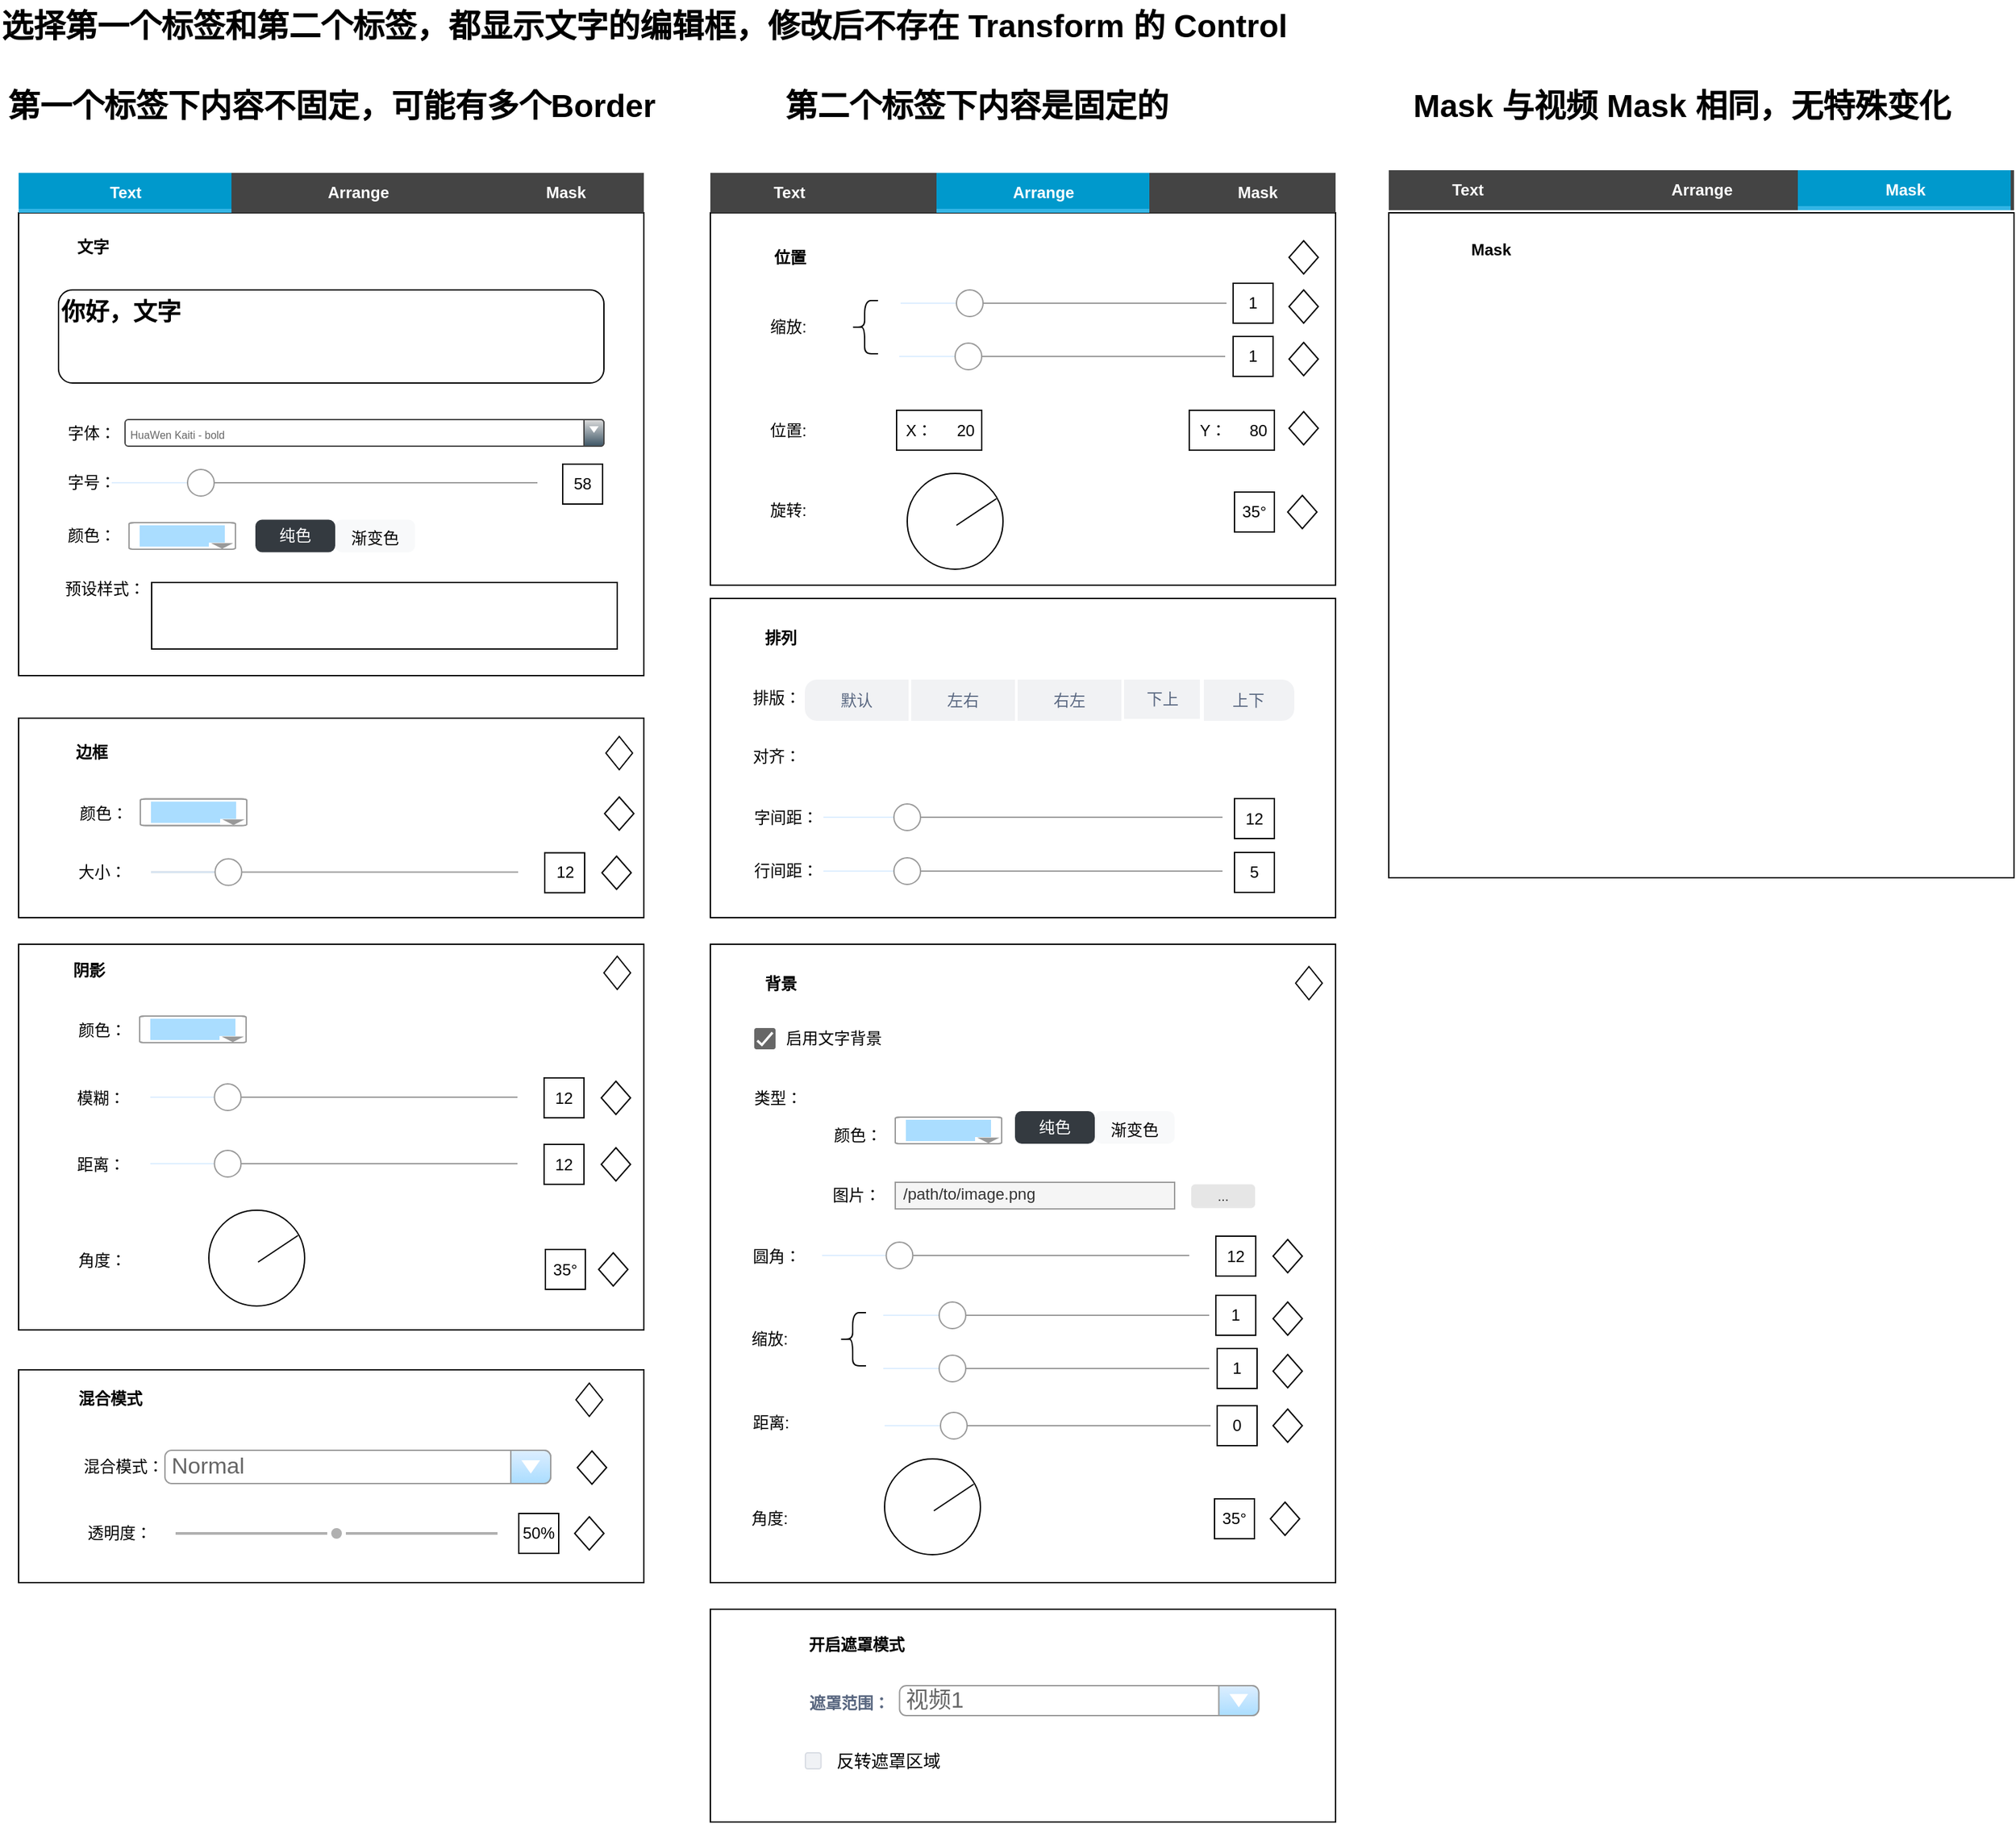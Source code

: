 <mxfile version="21.2.9" type="github">
  <diagram name="Page-1" id="2Bi18I8GiwrE-ukHqORg">
    <mxGraphModel dx="1542" dy="2277" grid="1" gridSize="10" guides="1" tooltips="1" connect="1" arrows="1" fold="1" page="1" pageScale="1" pageWidth="850" pageHeight="1100" math="0" shadow="0">
      <root>
        <mxCell id="0" />
        <mxCell id="1" parent="0" />
        <mxCell id="mFGwb2Fd8uorsutvkc8b-70" value="" style="group;align=left;" parent="1" vertex="1" connectable="0">
          <mxGeometry x="690" y="310" width="470" height="240" as="geometry" />
        </mxCell>
        <mxCell id="mFGwb2Fd8uorsutvkc8b-31" value="" style="rounded=0;whiteSpace=wrap;html=1;" parent="mFGwb2Fd8uorsutvkc8b-70" vertex="1">
          <mxGeometry width="470" height="240" as="geometry" />
        </mxCell>
        <mxCell id="mFGwb2Fd8uorsutvkc8b-32" value="排版：" style="text;html=1;strokeColor=none;fillColor=none;align=center;verticalAlign=middle;whiteSpace=wrap;rounded=0;" parent="mFGwb2Fd8uorsutvkc8b-70" vertex="1">
          <mxGeometry x="25" y="60" width="50" height="30" as="geometry" />
        </mxCell>
        <mxCell id="mFGwb2Fd8uorsutvkc8b-33" value="对齐：" style="text;html=1;strokeColor=none;fillColor=none;align=center;verticalAlign=middle;whiteSpace=wrap;rounded=0;" parent="mFGwb2Fd8uorsutvkc8b-70" vertex="1">
          <mxGeometry x="25" y="104" width="50" height="30" as="geometry" />
        </mxCell>
        <mxCell id="mFGwb2Fd8uorsutvkc8b-34" value="字间距：" style="text;html=1;strokeColor=none;fillColor=none;align=center;verticalAlign=middle;whiteSpace=wrap;rounded=0;" parent="mFGwb2Fd8uorsutvkc8b-70" vertex="1">
          <mxGeometry x="32" y="150" width="50" height="30" as="geometry" />
        </mxCell>
        <mxCell id="mFGwb2Fd8uorsutvkc8b-35" value="" style="shape=image;html=1;verticalAlign=top;verticalLabelPosition=bottom;labelBackgroundColor=#ffffff;imageAspect=0;aspect=fixed;image=https://cdn0.iconfinder.com/data/icons/phosphor-regular-vol-4/256/text-align-left-128.png" parent="mFGwb2Fd8uorsutvkc8b-70" vertex="1">
          <mxGeometry x="88" y="104" width="30" height="30" as="geometry" />
        </mxCell>
        <mxCell id="mFGwb2Fd8uorsutvkc8b-36" value="" style="shape=image;html=1;verticalAlign=top;verticalLabelPosition=bottom;labelBackgroundColor=#ffffff;imageAspect=0;aspect=fixed;image=https://cdn0.iconfinder.com/data/icons/phosphor-regular-vol-4/256/text-align-center-128.png" parent="mFGwb2Fd8uorsutvkc8b-70" vertex="1">
          <mxGeometry x="130" y="104" width="30" height="30" as="geometry" />
        </mxCell>
        <mxCell id="mFGwb2Fd8uorsutvkc8b-37" value="" style="shape=image;html=1;verticalAlign=top;verticalLabelPosition=bottom;labelBackgroundColor=#ffffff;imageAspect=0;aspect=fixed;image=https://cdn0.iconfinder.com/data/icons/phosphor-regular-vol-4/256/text-align-right-128.png" parent="mFGwb2Fd8uorsutvkc8b-70" vertex="1">
          <mxGeometry x="173" y="104" width="30" height="30" as="geometry" />
        </mxCell>
        <mxCell id="mFGwb2Fd8uorsutvkc8b-39" value="行间距：" style="text;html=1;strokeColor=none;fillColor=none;align=center;verticalAlign=middle;whiteSpace=wrap;rounded=0;" parent="mFGwb2Fd8uorsutvkc8b-70" vertex="1">
          <mxGeometry x="32" y="190" width="50" height="30" as="geometry" />
        </mxCell>
        <mxCell id="mFGwb2Fd8uorsutvkc8b-40" value="" style="verticalLabelPosition=bottom;shadow=0;dashed=0;align=center;html=1;verticalAlign=top;strokeWidth=1;shape=mxgraph.mockup.forms.horSlider;strokeColor=#999999;sliderStyle=basic;sliderPos=20;handleStyle=circle;fillColor2=#ddeeff;" parent="mFGwb2Fd8uorsutvkc8b-70" vertex="1">
          <mxGeometry x="85" y="149.5" width="300" height="30" as="geometry" />
        </mxCell>
        <mxCell id="mFGwb2Fd8uorsutvkc8b-41" value="12" style="rounded=0;whiteSpace=wrap;html=1;" parent="mFGwb2Fd8uorsutvkc8b-70" vertex="1">
          <mxGeometry x="394" y="150.5" width="30" height="30" as="geometry" />
        </mxCell>
        <mxCell id="mFGwb2Fd8uorsutvkc8b-42" value="" style="verticalLabelPosition=bottom;shadow=0;dashed=0;align=center;html=1;verticalAlign=top;strokeWidth=1;shape=mxgraph.mockup.forms.horSlider;strokeColor=#999999;sliderStyle=basic;sliderPos=20;handleStyle=circle;fillColor2=#ddeeff;" parent="mFGwb2Fd8uorsutvkc8b-70" vertex="1">
          <mxGeometry x="85" y="190" width="300" height="30" as="geometry" />
        </mxCell>
        <mxCell id="mFGwb2Fd8uorsutvkc8b-43" value="5" style="rounded=0;whiteSpace=wrap;html=1;" parent="mFGwb2Fd8uorsutvkc8b-70" vertex="1">
          <mxGeometry x="394" y="191" width="30" height="30" as="geometry" />
        </mxCell>
        <mxCell id="mFGwb2Fd8uorsutvkc8b-49" value="" style="shape=image;html=1;verticalAlign=top;verticalLabelPosition=bottom;labelBackgroundColor=#ffffff;imageAspect=0;aspect=fixed;image=https://cdn2.iconfinder.com/data/icons/css-vol-2/24/play-button-128.png;rotation=90;" parent="mFGwb2Fd8uorsutvkc8b-70" vertex="1">
          <mxGeometry x="5" y="10" width="39" height="39" as="geometry" />
        </mxCell>
        <mxCell id="mFGwb2Fd8uorsutvkc8b-50" value="&lt;b&gt;排列&lt;/b&gt;" style="text;html=1;strokeColor=none;fillColor=none;align=left;verticalAlign=middle;whiteSpace=wrap;rounded=0;" parent="mFGwb2Fd8uorsutvkc8b-70" vertex="1">
          <mxGeometry x="39" y="14.5" width="50" height="30" as="geometry" />
        </mxCell>
        <mxCell id="mFGwb2Fd8uorsutvkc8b-190" value="" style="shape=image;html=1;verticalAlign=top;verticalLabelPosition=bottom;labelBackgroundColor=#ffffff;imageAspect=0;aspect=fixed;image=https://cdn3.iconfinder.com/data/icons/arrows-set-12/512/rotateleft-128.png" parent="mFGwb2Fd8uorsutvkc8b-70" vertex="1">
          <mxGeometry x="424" y="10" width="25" height="25" as="geometry" />
        </mxCell>
        <mxCell id="di1FO0B-QE_V9F3VGQGR-64" value="" style="strokeWidth=1;shadow=0;dashed=0;align=center;html=1;shape=mxgraph.mockup.rrect;rSize=10;fillColor=#F1F2F4;strokeColor=#ffffff;strokeWidth=2" parent="mFGwb2Fd8uorsutvkc8b-70" vertex="1">
          <mxGeometry x="70" y="60" width="370" height="33" as="geometry" />
        </mxCell>
        <mxCell id="di1FO0B-QE_V9F3VGQGR-65" value="左右" style="rounded=0;fontSize=12;fontColor=#596780;fontStyle=0;fillColor=none;strokeColor=#ffffff;strokeWidth=2;resizeHeight=1;whiteSpace=wrap;html=1;" parent="di1FO0B-QE_V9F3VGQGR-64" vertex="1">
          <mxGeometry width="80" height="33" relative="1" as="geometry">
            <mxPoint x="80" as="offset" />
          </mxGeometry>
        </mxCell>
        <mxCell id="di1FO0B-QE_V9F3VGQGR-66" value="右左" style="rounded=0;fontSize=12;fontColor=#596780;fontStyle=0;fillColor=none;strokeColor=#ffffff;strokeWidth=2;resizeHeight=1;whiteSpace=wrap;html=1;" parent="di1FO0B-QE_V9F3VGQGR-64" vertex="1">
          <mxGeometry width="80" height="33" relative="1" as="geometry">
            <mxPoint x="160" as="offset" />
          </mxGeometry>
        </mxCell>
        <mxCell id="di1FO0B-QE_V9F3VGQGR-67" value="上下" style="strokeWidth=1;shadow=0;dashed=0;align=center;html=1;shape=mxgraph.mockup.rightButton;rSize=10;fontSize=12;fontColor=#596780;fontStyle=0;fillColor=none;strokeColor=#ffffff;strokeWidth=2;resizeHeight=1;whiteSpace=wrap;" parent="di1FO0B-QE_V9F3VGQGR-64" vertex="1">
          <mxGeometry x="1" width="71" height="33" relative="1" as="geometry">
            <mxPoint x="-71" as="offset" />
          </mxGeometry>
        </mxCell>
        <mxCell id="di1FO0B-QE_V9F3VGQGR-68" value="默认" style="strokeWidth=1;shadow=0;dashed=0;align=center;html=1;shape=mxgraph.mockup.leftButton;rSize=10;fontSize=12;fontColor=#596780;fontStyle=0;fillColor=none;strokeColor=#ffffff;strokeWidth=2;resizeHeight=1;whiteSpace=wrap;" parent="di1FO0B-QE_V9F3VGQGR-64" vertex="1">
          <mxGeometry width="80" height="33" relative="1" as="geometry" />
        </mxCell>
        <mxCell id="di1FO0B-QE_V9F3VGQGR-81" value="下上" style="text;html=1;strokeColor=#ffffff;fillColor=none;align=center;verticalAlign=middle;whiteSpace=wrap;rounded=0;fontColor=#596780;strokeWidth=2;shadow=0;dashed=0;fontStyle=0;" parent="mFGwb2Fd8uorsutvkc8b-70" vertex="1">
          <mxGeometry x="310" y="60" width="60" height="31.5" as="geometry" />
        </mxCell>
        <mxCell id="di1FO0B-QE_V9F3VGQGR-15" value="" style="group" parent="1" vertex="1" connectable="0">
          <mxGeometry x="690" y="570" width="470" height="480" as="geometry" />
        </mxCell>
        <mxCell id="mFGwb2Fd8uorsutvkc8b-139" value="" style="rounded=0;whiteSpace=wrap;html=1;" parent="di1FO0B-QE_V9F3VGQGR-15" vertex="1">
          <mxGeometry width="470" height="480" as="geometry" />
        </mxCell>
        <mxCell id="mFGwb2Fd8uorsutvkc8b-140" value="" style="shape=image;html=1;verticalAlign=top;verticalLabelPosition=bottom;labelBackgroundColor=#ffffff;imageAspect=0;aspect=fixed;image=https://cdn2.iconfinder.com/data/icons/css-vol-2/24/play-button-128.png;rotation=90;" parent="di1FO0B-QE_V9F3VGQGR-15" vertex="1">
          <mxGeometry x="6" y="10" width="39" height="39" as="geometry" />
        </mxCell>
        <mxCell id="mFGwb2Fd8uorsutvkc8b-141" value="&lt;b&gt;背景&lt;/b&gt;" style="text;html=1;strokeColor=none;fillColor=none;align=left;verticalAlign=middle;whiteSpace=wrap;rounded=0;" parent="di1FO0B-QE_V9F3VGQGR-15" vertex="1">
          <mxGeometry x="39" y="14.5" width="50" height="30" as="geometry" />
        </mxCell>
        <mxCell id="mFGwb2Fd8uorsutvkc8b-159" value="颜色：" style="text;html=1;strokeColor=none;fillColor=none;align=center;verticalAlign=middle;whiteSpace=wrap;rounded=0;" parent="di1FO0B-QE_V9F3VGQGR-15" vertex="1">
          <mxGeometry x="91" y="129" width="40" height="30" as="geometry" />
        </mxCell>
        <mxCell id="mFGwb2Fd8uorsutvkc8b-160" value="纯色" style="html=1;shadow=0;dashed=0;shape=mxgraph.bootstrap.rrect;rSize=5;strokeColor=none;strokeWidth=1;fillColor=#343A40;fontColor=#ffffff;whiteSpace=wrap;align=center;verticalAlign=middle;spacingLeft=0;fontStyle=0;fontSize=12;spacing=5;" parent="di1FO0B-QE_V9F3VGQGR-15" vertex="1">
          <mxGeometry x="229" y="125.5" width="60" height="24.5" as="geometry" />
        </mxCell>
        <mxCell id="mFGwb2Fd8uorsutvkc8b-161" value="&lt;font style=&quot;font-size: 12px;&quot;&gt;渐变色&lt;/font&gt;" style="html=1;shadow=0;dashed=0;shape=mxgraph.bootstrap.rrect;rSize=5;strokeColor=none;strokeWidth=1;fillColor=#F8F9FA;fontColor=#000000;whiteSpace=wrap;align=center;verticalAlign=middle;spacingLeft=0;fontStyle=0;fontSize=16;spacing=5;" parent="di1FO0B-QE_V9F3VGQGR-15" vertex="1">
          <mxGeometry x="289" y="125.5" width="60" height="24.5" as="geometry" />
        </mxCell>
        <mxCell id="mFGwb2Fd8uorsutvkc8b-162" value="" style="verticalLabelPosition=bottom;shadow=0;dashed=0;align=center;html=1;verticalAlign=top;strokeWidth=1;shape=mxgraph.mockup.forms.colorPicker;chosenColor=#aaddff;" parent="di1FO0B-QE_V9F3VGQGR-15" vertex="1">
          <mxGeometry x="139" y="130" width="80" height="20" as="geometry" />
        </mxCell>
        <mxCell id="mFGwb2Fd8uorsutvkc8b-163" value="/path/to/image.png" style="strokeWidth=1;shadow=0;dashed=0;align=center;html=1;shape=mxgraph.mockup.text.textBox;fontColor=#333333;align=left;fontSize=12;spacingLeft=4;spacingTop=-3;whiteSpace=wrap;strokeColor=#999999;mainText=;fillColor=#f5f5f5;" parent="di1FO0B-QE_V9F3VGQGR-15" vertex="1">
          <mxGeometry x="139" y="179" width="210" height="20" as="geometry" />
        </mxCell>
        <mxCell id="mFGwb2Fd8uorsutvkc8b-164" value="图片：" style="text;html=1;strokeColor=none;fillColor=none;align=center;verticalAlign=middle;whiteSpace=wrap;rounded=0;" parent="di1FO0B-QE_V9F3VGQGR-15" vertex="1">
          <mxGeometry x="90" y="174" width="40" height="30" as="geometry" />
        </mxCell>
        <mxCell id="mFGwb2Fd8uorsutvkc8b-165" value="圆角：" style="text;html=1;strokeColor=none;fillColor=none;align=center;verticalAlign=middle;whiteSpace=wrap;rounded=0;" parent="di1FO0B-QE_V9F3VGQGR-15" vertex="1">
          <mxGeometry x="25" y="219.5" width="50" height="30" as="geometry" />
        </mxCell>
        <mxCell id="mFGwb2Fd8uorsutvkc8b-166" value="" style="verticalLabelPosition=bottom;shadow=0;dashed=0;align=center;html=1;verticalAlign=top;strokeWidth=1;shape=mxgraph.mockup.forms.horSlider;strokeColor=#999999;sliderStyle=basic;sliderPos=20;handleStyle=circle;fillColor2=#ddeeff;" parent="di1FO0B-QE_V9F3VGQGR-15" vertex="1">
          <mxGeometry x="84" y="219" width="276" height="30" as="geometry" />
        </mxCell>
        <mxCell id="mFGwb2Fd8uorsutvkc8b-167" value="12" style="rounded=0;whiteSpace=wrap;html=1;" parent="di1FO0B-QE_V9F3VGQGR-15" vertex="1">
          <mxGeometry x="380" y="219.5" width="30" height="30" as="geometry" />
        </mxCell>
        <mxCell id="mFGwb2Fd8uorsutvkc8b-168" value="缩放:" style="text;html=1;strokeColor=none;fillColor=none;align=left;verticalAlign=middle;whiteSpace=wrap;rounded=0;" parent="di1FO0B-QE_V9F3VGQGR-15" vertex="1">
          <mxGeometry x="29" y="282" width="30" height="30" as="geometry" />
        </mxCell>
        <mxCell id="mFGwb2Fd8uorsutvkc8b-169" value="" style="verticalLabelPosition=bottom;shadow=0;dashed=0;align=center;html=1;verticalAlign=top;strokeWidth=1;shape=mxgraph.mockup.forms.horSlider;strokeColor=#999999;sliderStyle=basic;sliderPos=20;handleStyle=circle;fillColor2=#ddeeff;" parent="di1FO0B-QE_V9F3VGQGR-15" vertex="1">
          <mxGeometry x="130" y="264" width="245" height="30" as="geometry" />
        </mxCell>
        <mxCell id="mFGwb2Fd8uorsutvkc8b-170" value="1" style="rounded=0;whiteSpace=wrap;html=1;" parent="di1FO0B-QE_V9F3VGQGR-15" vertex="1">
          <mxGeometry x="380" y="264" width="30" height="30" as="geometry" />
        </mxCell>
        <mxCell id="mFGwb2Fd8uorsutvkc8b-171" value="" style="verticalLabelPosition=bottom;shadow=0;dashed=0;align=center;html=1;verticalAlign=top;strokeWidth=1;shape=mxgraph.mockup.forms.horSlider;strokeColor=#999999;sliderStyle=basic;sliderPos=20;handleStyle=circle;fillColor2=#ddeeff;" parent="di1FO0B-QE_V9F3VGQGR-15" vertex="1">
          <mxGeometry x="130" y="304" width="245" height="30" as="geometry" />
        </mxCell>
        <mxCell id="mFGwb2Fd8uorsutvkc8b-172" value="1" style="rounded=0;whiteSpace=wrap;html=1;" parent="di1FO0B-QE_V9F3VGQGR-15" vertex="1">
          <mxGeometry x="381" y="304" width="30" height="30" as="geometry" />
        </mxCell>
        <mxCell id="mFGwb2Fd8uorsutvkc8b-173" value="" style="shape=curlyBracket;whiteSpace=wrap;html=1;rounded=1;labelPosition=left;verticalLabelPosition=middle;align=right;verticalAlign=middle;" parent="di1FO0B-QE_V9F3VGQGR-15" vertex="1">
          <mxGeometry x="97" y="277" width="20" height="40" as="geometry" />
        </mxCell>
        <mxCell id="mFGwb2Fd8uorsutvkc8b-175" value="距离:" style="text;html=1;strokeColor=none;fillColor=none;align=left;verticalAlign=middle;whiteSpace=wrap;rounded=0;" parent="di1FO0B-QE_V9F3VGQGR-15" vertex="1">
          <mxGeometry x="30" y="344.5" width="30" height="30" as="geometry" />
        </mxCell>
        <mxCell id="mFGwb2Fd8uorsutvkc8b-176" value="" style="verticalLabelPosition=bottom;shadow=0;dashed=0;align=center;html=1;verticalAlign=top;strokeWidth=1;shape=mxgraph.mockup.forms.horSlider;strokeColor=#999999;sliderStyle=basic;sliderPos=20;handleStyle=circle;fillColor2=#ddeeff;" parent="di1FO0B-QE_V9F3VGQGR-15" vertex="1">
          <mxGeometry x="131" y="347" width="245" height="30" as="geometry" />
        </mxCell>
        <mxCell id="mFGwb2Fd8uorsutvkc8b-177" value="0" style="rounded=0;whiteSpace=wrap;html=1;" parent="di1FO0B-QE_V9F3VGQGR-15" vertex="1">
          <mxGeometry x="381" y="347" width="30" height="30" as="geometry" />
        </mxCell>
        <mxCell id="mFGwb2Fd8uorsutvkc8b-179" value="35°" style="rounded=0;whiteSpace=wrap;html=1;" parent="di1FO0B-QE_V9F3VGQGR-15" vertex="1">
          <mxGeometry x="379" y="417" width="30" height="30" as="geometry" />
        </mxCell>
        <mxCell id="mFGwb2Fd8uorsutvkc8b-181" value="" style="rhombus;whiteSpace=wrap;html=1;" parent="di1FO0B-QE_V9F3VGQGR-15" vertex="1">
          <mxGeometry x="423" y="269" width="22" height="25" as="geometry" />
        </mxCell>
        <mxCell id="mFGwb2Fd8uorsutvkc8b-182" value="" style="rhombus;whiteSpace=wrap;html=1;" parent="di1FO0B-QE_V9F3VGQGR-15" vertex="1">
          <mxGeometry x="423" y="308.5" width="22" height="25" as="geometry" />
        </mxCell>
        <mxCell id="mFGwb2Fd8uorsutvkc8b-183" value="" style="rhombus;whiteSpace=wrap;html=1;" parent="di1FO0B-QE_V9F3VGQGR-15" vertex="1">
          <mxGeometry x="423" y="349.5" width="22" height="25" as="geometry" />
        </mxCell>
        <mxCell id="mFGwb2Fd8uorsutvkc8b-184" value="" style="rhombus;whiteSpace=wrap;html=1;" parent="di1FO0B-QE_V9F3VGQGR-15" vertex="1">
          <mxGeometry x="421" y="419.5" width="22" height="25" as="geometry" />
        </mxCell>
        <mxCell id="mFGwb2Fd8uorsutvkc8b-185" value="" style="rhombus;whiteSpace=wrap;html=1;" parent="di1FO0B-QE_V9F3VGQGR-15" vertex="1">
          <mxGeometry x="423" y="222" width="22" height="25" as="geometry" />
        </mxCell>
        <mxCell id="mFGwb2Fd8uorsutvkc8b-186" value="" style="shape=image;html=1;verticalAlign=top;verticalLabelPosition=bottom;labelBackgroundColor=#ffffff;imageAspect=0;aspect=fixed;image=https://cdn3.iconfinder.com/data/icons/arrows-set-12/512/rotateleft-128.png" parent="di1FO0B-QE_V9F3VGQGR-15" vertex="1">
          <mxGeometry x="400" y="17.25" width="25" height="25" as="geometry" />
        </mxCell>
        <mxCell id="mFGwb2Fd8uorsutvkc8b-187" value="" style="rhombus;whiteSpace=wrap;html=1;" parent="di1FO0B-QE_V9F3VGQGR-15" vertex="1">
          <mxGeometry x="440" y="16.75" width="20" height="25" as="geometry" />
        </mxCell>
        <mxCell id="mFGwb2Fd8uorsutvkc8b-188" value="..." style="rounded=1;html=1;shadow=0;dashed=0;whiteSpace=wrap;fontSize=10;fillColor=#E6E6E6;align=center;strokeColor=#E6E6E6;fontColor=#333333;" parent="di1FO0B-QE_V9F3VGQGR-15" vertex="1">
          <mxGeometry x="362" y="181" width="47" height="16.88" as="geometry" />
        </mxCell>
        <mxCell id="mFGwb2Fd8uorsutvkc8b-192" value="" style="shape=image;html=1;verticalAlign=top;verticalLabelPosition=bottom;labelBackgroundColor=#ffffff;imageAspect=0;aspect=fixed;image=https://cdn4.iconfinder.com/data/icons/evil-icons-user-interface/64/link-128.png" parent="di1FO0B-QE_V9F3VGQGR-15" vertex="1">
          <mxGeometry x="69" y="282" width="30" height="30" as="geometry" />
        </mxCell>
        <mxCell id="mFGwb2Fd8uorsutvkc8b-196" value="" style="shape=image;html=1;verticalAlign=top;verticalLabelPosition=bottom;labelBackgroundColor=#ffffff;imageAspect=0;aspect=fixed;image=https://cdn4.iconfinder.com/data/icons/essentials-73/24/040_-_Tick-128.png" parent="di1FO0B-QE_V9F3VGQGR-15" vertex="1">
          <mxGeometry x="63" y="134.5" width="20" height="20" as="geometry" />
        </mxCell>
        <mxCell id="mFGwb2Fd8uorsutvkc8b-197" value="" style="shape=image;html=1;verticalAlign=top;verticalLabelPosition=bottom;labelBackgroundColor=#ffffff;imageAspect=0;aspect=fixed;image=https://cdn1.iconfinder.com/data/icons/material-core/20/check-circle-outline-blank-128.png" parent="di1FO0B-QE_V9F3VGQGR-15" vertex="1">
          <mxGeometry x="64" y="179.44" width="20" height="20" as="geometry" />
        </mxCell>
        <mxCell id="mFGwb2Fd8uorsutvkc8b-198" value="类型：" style="text;html=1;strokeColor=none;fillColor=none;align=left;verticalAlign=middle;whiteSpace=wrap;rounded=0;" parent="di1FO0B-QE_V9F3VGQGR-15" vertex="1">
          <mxGeometry x="31" y="101" width="75" height="30" as="geometry" />
        </mxCell>
        <mxCell id="fsjHpndjEFkM783iY_XS-1" value="" style="shape=ellipse;labelPosition=right;align=right;opacity=10;sketch=0;html=1;labelBackgroundColor=none;labelBorderColor=none;noLabel=1;strokeColor=none;" parent="di1FO0B-QE_V9F3VGQGR-15" vertex="1">
          <mxGeometry x="17" y="47" width="180" height="48" as="geometry" />
        </mxCell>
        <mxCell id="fsjHpndjEFkM783iY_XS-2" value="" style="dashed=0;labelPosition=right;align=left;shape=mxgraph.gmdl.checkbox;strokeColor=none;fillColor=#676767;strokeWidth=2;sketch=0;html=1;" parent="fsjHpndjEFkM783iY_XS-1" vertex="1">
          <mxGeometry x="16" y="16" width="16" height="16" as="geometry" />
        </mxCell>
        <mxCell id="fsjHpndjEFkM783iY_XS-3" value="启用文字背景" style="text;html=1;strokeColor=none;fillColor=none;align=left;verticalAlign=middle;whiteSpace=wrap;rounded=0;" parent="fsjHpndjEFkM783iY_XS-1" vertex="1">
          <mxGeometry x="38" y="9" width="142" height="30" as="geometry" />
        </mxCell>
        <mxCell id="di1FO0B-QE_V9F3VGQGR-12" value="角度:" style="text;html=1;strokeColor=none;fillColor=none;align=left;verticalAlign=middle;whiteSpace=wrap;rounded=0;" parent="di1FO0B-QE_V9F3VGQGR-15" vertex="1">
          <mxGeometry x="29" y="417" width="30" height="30" as="geometry" />
        </mxCell>
        <mxCell id="di1FO0B-QE_V9F3VGQGR-13" value="" style="ellipse;whiteSpace=wrap;html=1;aspect=fixed;" parent="di1FO0B-QE_V9F3VGQGR-15" vertex="1">
          <mxGeometry x="131" y="387" width="72" height="72" as="geometry" />
        </mxCell>
        <mxCell id="di1FO0B-QE_V9F3VGQGR-14" value="" style="endArrow=none;html=1;rounded=0;" parent="di1FO0B-QE_V9F3VGQGR-15" edge="1">
          <mxGeometry width="50" height="50" relative="1" as="geometry">
            <mxPoint x="168" y="426" as="sourcePoint" />
            <mxPoint x="198" y="406" as="targetPoint" />
          </mxGeometry>
        </mxCell>
        <mxCell id="di1FO0B-QE_V9F3VGQGR-32" value="" style="group" parent="1" vertex="1" connectable="0">
          <mxGeometry x="170" y="570" width="470" height="290" as="geometry" />
        </mxCell>
        <mxCell id="mFGwb2Fd8uorsutvkc8b-136" value="" style="rounded=0;whiteSpace=wrap;html=1;" parent="di1FO0B-QE_V9F3VGQGR-32" vertex="1">
          <mxGeometry width="470" height="290" as="geometry" />
        </mxCell>
        <mxCell id="mFGwb2Fd8uorsutvkc8b-137" value="" style="shape=image;html=1;verticalAlign=top;verticalLabelPosition=bottom;labelBackgroundColor=#ffffff;imageAspect=0;aspect=fixed;image=https://cdn2.iconfinder.com/data/icons/css-vol-2/24/play-button-128.png;rotation=90;" parent="di1FO0B-QE_V9F3VGQGR-32" vertex="1">
          <mxGeometry x="6" width="39" height="39" as="geometry" />
        </mxCell>
        <mxCell id="mFGwb2Fd8uorsutvkc8b-138" value="&lt;b&gt;阴影&lt;/b&gt;" style="text;html=1;strokeColor=none;fillColor=none;align=left;verticalAlign=middle;whiteSpace=wrap;rounded=0;" parent="di1FO0B-QE_V9F3VGQGR-32" vertex="1">
          <mxGeometry x="39" y="4.5" width="50" height="30" as="geometry" />
        </mxCell>
        <mxCell id="mFGwb2Fd8uorsutvkc8b-155" value="" style="shape=image;html=1;verticalAlign=top;verticalLabelPosition=bottom;labelBackgroundColor=#ffffff;imageAspect=0;aspect=fixed;image=https://cdn3.iconfinder.com/data/icons/arrows-set-12/512/rotateleft-128.png" parent="di1FO0B-QE_V9F3VGQGR-32" vertex="1">
          <mxGeometry x="400" y="9.5" width="25" height="25" as="geometry" />
        </mxCell>
        <mxCell id="mFGwb2Fd8uorsutvkc8b-156" value="" style="rhombus;whiteSpace=wrap;html=1;" parent="di1FO0B-QE_V9F3VGQGR-32" vertex="1">
          <mxGeometry x="440" y="9" width="20" height="25" as="geometry" />
        </mxCell>
        <mxCell id="di1FO0B-QE_V9F3VGQGR-16" value="" style="verticalLabelPosition=bottom;shadow=0;dashed=0;align=center;html=1;verticalAlign=top;strokeWidth=1;shape=mxgraph.mockup.forms.colorPicker;chosenColor=#aaddff;" parent="di1FO0B-QE_V9F3VGQGR-32" vertex="1">
          <mxGeometry x="91" y="54" width="80" height="20" as="geometry" />
        </mxCell>
        <mxCell id="di1FO0B-QE_V9F3VGQGR-17" value="颜色：" style="text;html=1;strokeColor=none;fillColor=none;align=center;verticalAlign=middle;whiteSpace=wrap;rounded=0;" parent="di1FO0B-QE_V9F3VGQGR-32" vertex="1">
          <mxGeometry x="43" y="50" width="40" height="30" as="geometry" />
        </mxCell>
        <mxCell id="di1FO0B-QE_V9F3VGQGR-18" value="模糊：" style="text;html=1;strokeColor=none;fillColor=none;align=center;verticalAlign=middle;whiteSpace=wrap;rounded=0;" parent="di1FO0B-QE_V9F3VGQGR-32" vertex="1">
          <mxGeometry x="37" y="100.5" width="50" height="30" as="geometry" />
        </mxCell>
        <mxCell id="di1FO0B-QE_V9F3VGQGR-19" value="" style="verticalLabelPosition=bottom;shadow=0;dashed=0;align=center;html=1;verticalAlign=top;strokeWidth=1;shape=mxgraph.mockup.forms.horSlider;strokeColor=#999999;sliderStyle=basic;sliderPos=20;handleStyle=circle;fillColor2=#ddeeff;" parent="di1FO0B-QE_V9F3VGQGR-32" vertex="1">
          <mxGeometry x="99" y="100" width="276" height="30" as="geometry" />
        </mxCell>
        <mxCell id="di1FO0B-QE_V9F3VGQGR-20" value="" style="rhombus;whiteSpace=wrap;html=1;" parent="di1FO0B-QE_V9F3VGQGR-32" vertex="1">
          <mxGeometry x="438" y="103" width="22" height="25" as="geometry" />
        </mxCell>
        <mxCell id="di1FO0B-QE_V9F3VGQGR-21" value="12" style="rounded=0;whiteSpace=wrap;html=1;" parent="di1FO0B-QE_V9F3VGQGR-32" vertex="1">
          <mxGeometry x="395" y="100.5" width="30" height="30" as="geometry" />
        </mxCell>
        <mxCell id="di1FO0B-QE_V9F3VGQGR-22" value="距离：" style="text;html=1;strokeColor=none;fillColor=none;align=center;verticalAlign=middle;whiteSpace=wrap;rounded=0;" parent="di1FO0B-QE_V9F3VGQGR-32" vertex="1">
          <mxGeometry x="37" y="150.5" width="50" height="30" as="geometry" />
        </mxCell>
        <mxCell id="di1FO0B-QE_V9F3VGQGR-23" value="" style="verticalLabelPosition=bottom;shadow=0;dashed=0;align=center;html=1;verticalAlign=top;strokeWidth=1;shape=mxgraph.mockup.forms.horSlider;strokeColor=#999999;sliderStyle=basic;sliderPos=20;handleStyle=circle;fillColor2=#ddeeff;" parent="di1FO0B-QE_V9F3VGQGR-32" vertex="1">
          <mxGeometry x="99" y="150" width="276" height="30" as="geometry" />
        </mxCell>
        <mxCell id="di1FO0B-QE_V9F3VGQGR-24" value="" style="rhombus;whiteSpace=wrap;html=1;" parent="di1FO0B-QE_V9F3VGQGR-32" vertex="1">
          <mxGeometry x="438" y="153" width="22" height="25" as="geometry" />
        </mxCell>
        <mxCell id="di1FO0B-QE_V9F3VGQGR-25" value="12" style="rounded=0;whiteSpace=wrap;html=1;" parent="di1FO0B-QE_V9F3VGQGR-32" vertex="1">
          <mxGeometry x="395" y="150.5" width="30" height="30" as="geometry" />
        </mxCell>
        <mxCell id="di1FO0B-QE_V9F3VGQGR-26" value="角度：" style="text;html=1;strokeColor=none;fillColor=none;align=center;verticalAlign=middle;whiteSpace=wrap;rounded=0;" parent="di1FO0B-QE_V9F3VGQGR-32" vertex="1">
          <mxGeometry x="38" y="222.5" width="50" height="30" as="geometry" />
        </mxCell>
        <mxCell id="di1FO0B-QE_V9F3VGQGR-28" value="" style="rhombus;whiteSpace=wrap;html=1;" parent="di1FO0B-QE_V9F3VGQGR-32" vertex="1">
          <mxGeometry x="436" y="232" width="22" height="25" as="geometry" />
        </mxCell>
        <mxCell id="di1FO0B-QE_V9F3VGQGR-29" value="35°" style="rounded=0;whiteSpace=wrap;html=1;" parent="di1FO0B-QE_V9F3VGQGR-32" vertex="1">
          <mxGeometry x="396" y="229.5" width="30" height="30" as="geometry" />
        </mxCell>
        <mxCell id="di1FO0B-QE_V9F3VGQGR-30" value="" style="ellipse;whiteSpace=wrap;html=1;aspect=fixed;" parent="di1FO0B-QE_V9F3VGQGR-32" vertex="1">
          <mxGeometry x="143" y="200" width="72" height="72" as="geometry" />
        </mxCell>
        <mxCell id="di1FO0B-QE_V9F3VGQGR-31" value="" style="endArrow=none;html=1;rounded=0;" parent="di1FO0B-QE_V9F3VGQGR-32" edge="1">
          <mxGeometry width="50" height="50" relative="1" as="geometry">
            <mxPoint x="180" y="239" as="sourcePoint" />
            <mxPoint x="210" y="219" as="targetPoint" />
          </mxGeometry>
        </mxCell>
        <mxCell id="di1FO0B-QE_V9F3VGQGR-40" value="" style="group" parent="1" vertex="1" connectable="0">
          <mxGeometry x="690" y="20" width="470" height="280" as="geometry" />
        </mxCell>
        <mxCell id="mFGwb2Fd8uorsutvkc8b-72" value="" style="rounded=0;whiteSpace=wrap;html=1;" parent="di1FO0B-QE_V9F3VGQGR-40" vertex="1">
          <mxGeometry width="470" height="280" as="geometry" />
        </mxCell>
        <mxCell id="mFGwb2Fd8uorsutvkc8b-73" value="" style="shape=image;html=1;verticalAlign=top;verticalLabelPosition=bottom;labelBackgroundColor=#ffffff;imageAspect=0;aspect=fixed;image=https://cdn2.iconfinder.com/data/icons/css-vol-2/24/play-button-128.png;rotation=90;" parent="di1FO0B-QE_V9F3VGQGR-40" vertex="1">
          <mxGeometry x="13" y="14" width="39" height="39" as="geometry" />
        </mxCell>
        <mxCell id="mFGwb2Fd8uorsutvkc8b-74" value="&lt;b&gt;位置&lt;/b&gt;" style="text;html=1;strokeColor=none;fillColor=none;align=left;verticalAlign=middle;whiteSpace=wrap;rounded=0;" parent="di1FO0B-QE_V9F3VGQGR-40" vertex="1">
          <mxGeometry x="46" y="18.5" width="50" height="30" as="geometry" />
        </mxCell>
        <mxCell id="mFGwb2Fd8uorsutvkc8b-75" value="缩放:" style="text;html=1;strokeColor=none;fillColor=none;align=left;verticalAlign=middle;whiteSpace=wrap;rounded=0;" parent="di1FO0B-QE_V9F3VGQGR-40" vertex="1">
          <mxGeometry x="43" y="71" width="30" height="30" as="geometry" />
        </mxCell>
        <mxCell id="mFGwb2Fd8uorsutvkc8b-76" value="" style="verticalLabelPosition=bottom;shadow=0;dashed=0;align=center;html=1;verticalAlign=top;strokeWidth=1;shape=mxgraph.mockup.forms.horSlider;strokeColor=#999999;sliderStyle=basic;sliderPos=20;handleStyle=circle;fillColor2=#ddeeff;" parent="di1FO0B-QE_V9F3VGQGR-40" vertex="1">
          <mxGeometry x="143" y="53" width="245" height="30" as="geometry" />
        </mxCell>
        <mxCell id="mFGwb2Fd8uorsutvkc8b-77" value="1" style="rounded=0;whiteSpace=wrap;html=1;" parent="di1FO0B-QE_V9F3VGQGR-40" vertex="1">
          <mxGeometry x="393" y="53" width="30" height="30" as="geometry" />
        </mxCell>
        <mxCell id="mFGwb2Fd8uorsutvkc8b-78" value="" style="verticalLabelPosition=bottom;shadow=0;dashed=0;align=center;html=1;verticalAlign=top;strokeWidth=1;shape=mxgraph.mockup.forms.horSlider;strokeColor=#999999;sliderStyle=basic;sliderPos=20;handleStyle=circle;fillColor2=#ddeeff;" parent="di1FO0B-QE_V9F3VGQGR-40" vertex="1">
          <mxGeometry x="142" y="93" width="245" height="30" as="geometry" />
        </mxCell>
        <mxCell id="mFGwb2Fd8uorsutvkc8b-79" value="1" style="rounded=0;whiteSpace=wrap;html=1;" parent="di1FO0B-QE_V9F3VGQGR-40" vertex="1">
          <mxGeometry x="393" y="93" width="30" height="30" as="geometry" />
        </mxCell>
        <mxCell id="mFGwb2Fd8uorsutvkc8b-80" value="" style="shape=curlyBracket;whiteSpace=wrap;html=1;rounded=1;labelPosition=left;verticalLabelPosition=middle;align=right;verticalAlign=middle;" parent="di1FO0B-QE_V9F3VGQGR-40" vertex="1">
          <mxGeometry x="106" y="66" width="20" height="40" as="geometry" />
        </mxCell>
        <mxCell id="mFGwb2Fd8uorsutvkc8b-85" value="位置:" style="text;html=1;strokeColor=none;fillColor=none;align=left;verticalAlign=middle;whiteSpace=wrap;rounded=0;" parent="di1FO0B-QE_V9F3VGQGR-40" vertex="1">
          <mxGeometry x="43" y="148.5" width="30" height="30" as="geometry" />
        </mxCell>
        <mxCell id="mFGwb2Fd8uorsutvkc8b-87" value="20&amp;nbsp;" style="rounded=0;whiteSpace=wrap;html=1;align=right;" parent="di1FO0B-QE_V9F3VGQGR-40" vertex="1">
          <mxGeometry x="140" y="148.5" width="64" height="30" as="geometry" />
        </mxCell>
        <mxCell id="mFGwb2Fd8uorsutvkc8b-89" value="80&amp;nbsp;" style="rounded=0;whiteSpace=wrap;html=1;align=right;" parent="di1FO0B-QE_V9F3VGQGR-40" vertex="1">
          <mxGeometry x="360" y="148.5" width="64" height="30" as="geometry" />
        </mxCell>
        <mxCell id="mFGwb2Fd8uorsutvkc8b-93" value="35°" style="rounded=0;whiteSpace=wrap;html=1;" parent="di1FO0B-QE_V9F3VGQGR-40" vertex="1">
          <mxGeometry x="394" y="210" width="30" height="30" as="geometry" />
        </mxCell>
        <mxCell id="mFGwb2Fd8uorsutvkc8b-94" value="旋转:" style="text;html=1;strokeColor=none;fillColor=none;align=left;verticalAlign=middle;whiteSpace=wrap;rounded=0;" parent="di1FO0B-QE_V9F3VGQGR-40" vertex="1">
          <mxGeometry x="43" y="209" width="30" height="30" as="geometry" />
        </mxCell>
        <mxCell id="mFGwb2Fd8uorsutvkc8b-97" value="" style="rhombus;whiteSpace=wrap;html=1;" parent="di1FO0B-QE_V9F3VGQGR-40" vertex="1">
          <mxGeometry x="435" y="58" width="22" height="25" as="geometry" />
        </mxCell>
        <mxCell id="mFGwb2Fd8uorsutvkc8b-98" value="" style="rhombus;whiteSpace=wrap;html=1;" parent="di1FO0B-QE_V9F3VGQGR-40" vertex="1">
          <mxGeometry x="435" y="97.5" width="22" height="25" as="geometry" />
        </mxCell>
        <mxCell id="mFGwb2Fd8uorsutvkc8b-100" value="" style="rhombus;whiteSpace=wrap;html=1;" parent="di1FO0B-QE_V9F3VGQGR-40" vertex="1">
          <mxGeometry x="435" y="149.5" width="22" height="25" as="geometry" />
        </mxCell>
        <mxCell id="mFGwb2Fd8uorsutvkc8b-101" value="" style="rhombus;whiteSpace=wrap;html=1;" parent="di1FO0B-QE_V9F3VGQGR-40" vertex="1">
          <mxGeometry x="434" y="212.5" width="22" height="25" as="geometry" />
        </mxCell>
        <mxCell id="mFGwb2Fd8uorsutvkc8b-151" value="" style="shape=image;html=1;verticalAlign=top;verticalLabelPosition=bottom;labelBackgroundColor=#ffffff;imageAspect=0;aspect=fixed;image=https://cdn3.iconfinder.com/data/icons/arrows-set-12/512/rotateleft-128.png" parent="di1FO0B-QE_V9F3VGQGR-40" vertex="1">
          <mxGeometry x="397" y="22" width="23" height="23" as="geometry" />
        </mxCell>
        <mxCell id="mFGwb2Fd8uorsutvkc8b-152" value="" style="rhombus;whiteSpace=wrap;html=1;" parent="di1FO0B-QE_V9F3VGQGR-40" vertex="1">
          <mxGeometry x="435" y="21" width="22" height="25" as="geometry" />
        </mxCell>
        <mxCell id="mFGwb2Fd8uorsutvkc8b-193" value="" style="shape=image;html=1;verticalAlign=top;verticalLabelPosition=bottom;labelBackgroundColor=#ffffff;imageAspect=0;aspect=fixed;image=https://cdn4.iconfinder.com/data/icons/evil-icons-user-interface/64/link-128.png;imageBackground=none;" parent="di1FO0B-QE_V9F3VGQGR-40" vertex="1">
          <mxGeometry x="79" y="71" width="30" height="30" as="geometry" />
        </mxCell>
        <mxCell id="di1FO0B-QE_V9F3VGQGR-7" value="" style="ellipse;whiteSpace=wrap;html=1;aspect=fixed;" parent="di1FO0B-QE_V9F3VGQGR-40" vertex="1">
          <mxGeometry x="148" y="196" width="72" height="72" as="geometry" />
        </mxCell>
        <mxCell id="di1FO0B-QE_V9F3VGQGR-8" value="" style="endArrow=none;html=1;rounded=0;" parent="di1FO0B-QE_V9F3VGQGR-40" edge="1">
          <mxGeometry width="50" height="50" relative="1" as="geometry">
            <mxPoint x="185" y="235" as="sourcePoint" />
            <mxPoint x="215" y="215" as="targetPoint" />
          </mxGeometry>
        </mxCell>
        <mxCell id="di1FO0B-QE_V9F3VGQGR-9" value="X：" style="text;html=1;strokeColor=none;fillColor=none;align=right;verticalAlign=middle;whiteSpace=wrap;rounded=0;" parent="di1FO0B-QE_V9F3VGQGR-40" vertex="1">
          <mxGeometry x="139" y="148.5" width="30" height="30" as="geometry" />
        </mxCell>
        <mxCell id="di1FO0B-QE_V9F3VGQGR-10" value="Y：" style="text;html=1;strokeColor=none;fillColor=none;align=right;verticalAlign=middle;whiteSpace=wrap;rounded=0;" parent="di1FO0B-QE_V9F3VGQGR-40" vertex="1">
          <mxGeometry x="360" y="148.5" width="30" height="30" as="geometry" />
        </mxCell>
        <mxCell id="di1FO0B-QE_V9F3VGQGR-82" value="" style="group" parent="1" vertex="1" connectable="0">
          <mxGeometry x="170" y="400" width="470" height="150" as="geometry" />
        </mxCell>
        <mxCell id="mFGwb2Fd8uorsutvkc8b-129" value="" style="rounded=0;whiteSpace=wrap;html=1;" parent="di1FO0B-QE_V9F3VGQGR-82" vertex="1">
          <mxGeometry width="470" height="150" as="geometry" />
        </mxCell>
        <mxCell id="mFGwb2Fd8uorsutvkc8b-131" value="" style="shape=image;html=1;verticalAlign=top;verticalLabelPosition=bottom;labelBackgroundColor=#ffffff;imageAspect=0;aspect=fixed;image=https://cdn2.iconfinder.com/data/icons/css-vol-2/24/play-button-128.png;rotation=90;" parent="di1FO0B-QE_V9F3VGQGR-82" vertex="1">
          <mxGeometry x="7.5" y="6.75" width="39" height="39" as="geometry" />
        </mxCell>
        <mxCell id="mFGwb2Fd8uorsutvkc8b-132" value="&lt;b&gt;边框&lt;/b&gt;" style="text;html=1;strokeColor=none;fillColor=none;align=left;verticalAlign=middle;whiteSpace=wrap;rounded=0;" parent="di1FO0B-QE_V9F3VGQGR-82" vertex="1">
          <mxGeometry x="40.5" y="11.25" width="50" height="30" as="geometry" />
        </mxCell>
        <mxCell id="mFGwb2Fd8uorsutvkc8b-153" value="" style="shape=image;html=1;verticalAlign=top;verticalLabelPosition=bottom;labelBackgroundColor=#ffffff;imageAspect=0;aspect=fixed;image=https://cdn3.iconfinder.com/data/icons/arrows-set-12/512/rotateleft-128.png" parent="di1FO0B-QE_V9F3VGQGR-82" vertex="1">
          <mxGeometry x="401.5" y="14.25" width="25" height="25" as="geometry" />
        </mxCell>
        <mxCell id="mFGwb2Fd8uorsutvkc8b-154" value="" style="rhombus;whiteSpace=wrap;html=1;" parent="di1FO0B-QE_V9F3VGQGR-82" vertex="1">
          <mxGeometry x="441.5" y="13.75" width="20" height="25" as="geometry" />
        </mxCell>
        <mxCell id="di1FO0B-QE_V9F3VGQGR-33" value="颜色：" style="text;html=1;strokeColor=none;fillColor=none;align=center;verticalAlign=middle;whiteSpace=wrap;rounded=0;" parent="di1FO0B-QE_V9F3VGQGR-82" vertex="1">
          <mxGeometry x="43.5" y="56.75" width="40" height="30" as="geometry" />
        </mxCell>
        <mxCell id="di1FO0B-QE_V9F3VGQGR-34" value="" style="verticalLabelPosition=bottom;shadow=0;dashed=0;align=center;html=1;verticalAlign=top;strokeWidth=1;shape=mxgraph.mockup.forms.colorPicker;chosenColor=#aaddff;" parent="di1FO0B-QE_V9F3VGQGR-82" vertex="1">
          <mxGeometry x="91.5" y="60.75" width="80" height="20" as="geometry" />
        </mxCell>
        <mxCell id="di1FO0B-QE_V9F3VGQGR-35" value="大小：" style="text;html=1;strokeColor=none;fillColor=none;align=center;verticalAlign=middle;whiteSpace=wrap;rounded=0;" parent="di1FO0B-QE_V9F3VGQGR-82" vertex="1">
          <mxGeometry x="37.5" y="101.25" width="50" height="30" as="geometry" />
        </mxCell>
        <mxCell id="di1FO0B-QE_V9F3VGQGR-36" value="" style="verticalLabelPosition=bottom;shadow=0;dashed=0;align=center;html=1;verticalAlign=top;strokeWidth=1;shape=mxgraph.mockup.forms.horSlider;strokeColor=#999999;sliderStyle=basic;sliderPos=20;handleStyle=circle;fillColor2=#ddeeff;" parent="di1FO0B-QE_V9F3VGQGR-82" vertex="1">
          <mxGeometry x="99.5" y="100.75" width="276" height="30" as="geometry" />
        </mxCell>
        <mxCell id="di1FO0B-QE_V9F3VGQGR-37" value="12" style="rounded=0;whiteSpace=wrap;html=1;" parent="di1FO0B-QE_V9F3VGQGR-82" vertex="1">
          <mxGeometry x="395.5" y="101.25" width="30" height="30" as="geometry" />
        </mxCell>
        <mxCell id="di1FO0B-QE_V9F3VGQGR-38" value="" style="rhombus;whiteSpace=wrap;html=1;" parent="di1FO0B-QE_V9F3VGQGR-82" vertex="1">
          <mxGeometry x="438.5" y="103.75" width="22" height="25" as="geometry" />
        </mxCell>
        <mxCell id="di1FO0B-QE_V9F3VGQGR-39" value="" style="rhombus;whiteSpace=wrap;html=1;" parent="di1FO0B-QE_V9F3VGQGR-82" vertex="1">
          <mxGeometry x="440.5" y="59.25" width="22" height="25" as="geometry" />
        </mxCell>
        <mxCell id="di1FO0B-QE_V9F3VGQGR-85" value="" style="group" parent="1" vertex="1" connectable="0">
          <mxGeometry x="170" y="20" width="470" height="348" as="geometry" />
        </mxCell>
        <mxCell id="9_AeWzn01h3KBR9ZX3S9-1" value="" style="rounded=0;whiteSpace=wrap;html=1;" parent="di1FO0B-QE_V9F3VGQGR-85" vertex="1">
          <mxGeometry width="470" height="348" as="geometry" />
        </mxCell>
        <mxCell id="mFGwb2Fd8uorsutvkc8b-2" value="&lt;b&gt;&lt;font style=&quot;font-size: 18px;&quot;&gt;你好，文字&lt;/font&gt;&lt;/b&gt;" style="rounded=1;whiteSpace=wrap;html=1;align=left;horizontal=1;verticalAlign=top;" parent="di1FO0B-QE_V9F3VGQGR-85" vertex="1">
          <mxGeometry x="30" y="58" width="410" height="70" as="geometry" />
        </mxCell>
        <mxCell id="mFGwb2Fd8uorsutvkc8b-3" value="HuaWen Kaiti - bold" style="strokeWidth=1;html=1;shadow=0;dashed=0;shape=mxgraph.ios.iComboBox;spacingTop=2;spacingLeft=2;align=left;strokeColor=#444444;fontColor=#666666;buttonText=;fontSize=8;fillColor=#dddddd;fillColor2=#3D5565;sketch=0;whiteSpace=wrap;" parent="di1FO0B-QE_V9F3VGQGR-85" vertex="1">
          <mxGeometry x="80" y="155.5" width="360" height="20" as="geometry" />
        </mxCell>
        <mxCell id="mFGwb2Fd8uorsutvkc8b-4" value="字体：" style="text;html=1;strokeColor=none;fillColor=none;align=center;verticalAlign=middle;whiteSpace=wrap;rounded=0;" parent="di1FO0B-QE_V9F3VGQGR-85" vertex="1">
          <mxGeometry x="30" y="150.5" width="50" height="30" as="geometry" />
        </mxCell>
        <mxCell id="mFGwb2Fd8uorsutvkc8b-5" value="字号：" style="text;html=1;strokeColor=none;fillColor=none;align=center;verticalAlign=middle;whiteSpace=wrap;rounded=0;" parent="di1FO0B-QE_V9F3VGQGR-85" vertex="1">
          <mxGeometry x="30" y="188" width="50" height="30" as="geometry" />
        </mxCell>
        <mxCell id="mFGwb2Fd8uorsutvkc8b-7" value="" style="verticalLabelPosition=bottom;shadow=0;dashed=0;align=center;html=1;verticalAlign=top;strokeWidth=1;shape=mxgraph.mockup.forms.horSlider;strokeColor=#999999;sliderStyle=basic;sliderPos=20;handleStyle=circle;fillColor2=#ddeeff;" parent="di1FO0B-QE_V9F3VGQGR-85" vertex="1">
          <mxGeometry x="70" y="188" width="320" height="30" as="geometry" />
        </mxCell>
        <mxCell id="mFGwb2Fd8uorsutvkc8b-8" value="58" style="rounded=0;whiteSpace=wrap;html=1;" parent="di1FO0B-QE_V9F3VGQGR-85" vertex="1">
          <mxGeometry x="409" y="189" width="30" height="30" as="geometry" />
        </mxCell>
        <mxCell id="mFGwb2Fd8uorsutvkc8b-9" value="颜色：" style="text;html=1;strokeColor=none;fillColor=none;align=center;verticalAlign=middle;whiteSpace=wrap;rounded=0;" parent="di1FO0B-QE_V9F3VGQGR-85" vertex="1">
          <mxGeometry x="30" y="228" width="50" height="30" as="geometry" />
        </mxCell>
        <mxCell id="mFGwb2Fd8uorsutvkc8b-14" value="纯色" style="html=1;shadow=0;dashed=0;shape=mxgraph.bootstrap.rrect;rSize=5;strokeColor=none;strokeWidth=1;fillColor=#343A40;fontColor=#ffffff;whiteSpace=wrap;align=center;verticalAlign=middle;spacingLeft=0;fontStyle=0;fontSize=12;spacing=5;" parent="di1FO0B-QE_V9F3VGQGR-85" vertex="1">
          <mxGeometry x="178" y="230.75" width="60" height="24.5" as="geometry" />
        </mxCell>
        <mxCell id="mFGwb2Fd8uorsutvkc8b-15" value="&lt;font style=&quot;font-size: 12px;&quot;&gt;渐变色&lt;/font&gt;" style="html=1;shadow=0;dashed=0;shape=mxgraph.bootstrap.rrect;rSize=5;strokeColor=none;strokeWidth=1;fillColor=#F8F9FA;fontColor=#000000;whiteSpace=wrap;align=center;verticalAlign=middle;spacingLeft=0;fontStyle=0;fontSize=16;spacing=5;" parent="di1FO0B-QE_V9F3VGQGR-85" vertex="1">
          <mxGeometry x="238" y="230.75" width="60" height="24.5" as="geometry" />
        </mxCell>
        <mxCell id="mFGwb2Fd8uorsutvkc8b-16" value="" style="verticalLabelPosition=bottom;shadow=0;dashed=0;align=center;html=1;verticalAlign=top;strokeWidth=1;shape=mxgraph.mockup.forms.colorPicker;chosenColor=#aaddff;" parent="di1FO0B-QE_V9F3VGQGR-85" vertex="1">
          <mxGeometry x="83" y="233" width="80" height="20" as="geometry" />
        </mxCell>
        <mxCell id="mFGwb2Fd8uorsutvkc8b-17" value="预设样式：" style="text;html=1;strokeColor=none;fillColor=none;align=center;verticalAlign=middle;whiteSpace=wrap;rounded=0;" parent="di1FO0B-QE_V9F3VGQGR-85" vertex="1">
          <mxGeometry x="30" y="268" width="70" height="30" as="geometry" />
        </mxCell>
        <mxCell id="mFGwb2Fd8uorsutvkc8b-29" value="" style="group" parent="di1FO0B-QE_V9F3VGQGR-85" vertex="1" connectable="0">
          <mxGeometry x="100" y="278" width="350" height="50" as="geometry" />
        </mxCell>
        <mxCell id="mFGwb2Fd8uorsutvkc8b-18" value="" style="rounded=0;whiteSpace=wrap;html=1;" parent="mFGwb2Fd8uorsutvkc8b-29" vertex="1">
          <mxGeometry width="350" height="50" as="geometry" />
        </mxCell>
        <mxCell id="mFGwb2Fd8uorsutvkc8b-19" value="" style="shape=image;html=1;verticalAlign=top;verticalLabelPosition=bottom;labelBackgroundColor=#1808FF;imageAspect=0;aspect=fixed;image=https://cdn0.iconfinder.com/data/icons/phosphor-regular-vol-4/256/text-t-128.png;fontStyle=1;fontColor=#1CFF1C;" parent="mFGwb2Fd8uorsutvkc8b-29" vertex="1">
          <mxGeometry x="18" y="5" width="40" height="40" as="geometry" />
        </mxCell>
        <mxCell id="mFGwb2Fd8uorsutvkc8b-22" value="" style="shape=image;html=1;verticalAlign=top;verticalLabelPosition=bottom;labelBackgroundColor=#ffffff;imageAspect=0;aspect=fixed;image=https://cdn0.iconfinder.com/data/icons/phosphor-duotone-vol-3/256/text-t-duotone-128.png" parent="mFGwb2Fd8uorsutvkc8b-29" vertex="1">
          <mxGeometry x="76" y="5" width="40" height="40" as="geometry" />
        </mxCell>
        <mxCell id="mFGwb2Fd8uorsutvkc8b-24" value="" style="shape=image;html=1;verticalAlign=top;verticalLabelPosition=bottom;labelBackgroundColor=#ffffff;imageAspect=0;aspect=fixed;image=https://cdn0.iconfinder.com/data/icons/phosphor-duotone-vol-3/256/text-t-duotone-128.png" parent="mFGwb2Fd8uorsutvkc8b-29" vertex="1">
          <mxGeometry x="130" y="5" width="40" height="40" as="geometry" />
        </mxCell>
        <mxCell id="mFGwb2Fd8uorsutvkc8b-26" value="" style="shape=image;html=1;verticalAlign=top;verticalLabelPosition=bottom;labelBackgroundColor=#ffffff;imageAspect=0;aspect=fixed;image=https://cdn0.iconfinder.com/data/icons/phosphor-duotone-vol-3/256/text-t-duotone-128.png" parent="mFGwb2Fd8uorsutvkc8b-29" vertex="1">
          <mxGeometry x="286" y="5" width="40" height="40" as="geometry" />
        </mxCell>
        <mxCell id="mFGwb2Fd8uorsutvkc8b-27" value="" style="shape=image;html=1;verticalAlign=top;verticalLabelPosition=bottom;labelBackgroundColor=#ffffff;imageAspect=0;aspect=fixed;image=https://cdn0.iconfinder.com/data/icons/phosphor-duotone-vol-3/256/text-t-duotone-128.png" parent="mFGwb2Fd8uorsutvkc8b-29" vertex="1">
          <mxGeometry x="235" y="5" width="40" height="40" as="geometry" />
        </mxCell>
        <mxCell id="mFGwb2Fd8uorsutvkc8b-28" value="" style="shape=image;html=1;verticalAlign=top;verticalLabelPosition=bottom;labelBackgroundColor=#1808FF;imageAspect=0;aspect=fixed;image=https://cdn0.iconfinder.com/data/icons/phosphor-regular-vol-4/256/text-t-128.png;fontStyle=1;fontColor=#1CFF1C;" parent="mFGwb2Fd8uorsutvkc8b-29" vertex="1">
          <mxGeometry x="182" y="5" width="40" height="40" as="geometry" />
        </mxCell>
        <mxCell id="di1FO0B-QE_V9F3VGQGR-83" value="&lt;b&gt;文字&lt;/b&gt;" style="text;html=1;strokeColor=none;fillColor=none;align=left;verticalAlign=middle;whiteSpace=wrap;rounded=0;" parent="di1FO0B-QE_V9F3VGQGR-85" vertex="1">
          <mxGeometry x="42" y="10.5" width="50" height="30" as="geometry" />
        </mxCell>
        <mxCell id="di1FO0B-QE_V9F3VGQGR-84" value="" style="shape=image;html=1;verticalAlign=top;verticalLabelPosition=bottom;labelBackgroundColor=#ffffff;imageAspect=0;aspect=fixed;image=https://cdn2.iconfinder.com/data/icons/css-vol-2/24/play-button-128.png;rotation=90;" parent="di1FO0B-QE_V9F3VGQGR-85" vertex="1">
          <mxGeometry x="8" y="6" width="39" height="39" as="geometry" />
        </mxCell>
        <mxCell id="Sm6e9naCBpMtphnkDz-9-54" value="" style="group" parent="1" vertex="1" connectable="0">
          <mxGeometry x="170" y="890" width="470" height="160" as="geometry" />
        </mxCell>
        <mxCell id="Sm6e9naCBpMtphnkDz-9-1" value="" style="rounded=0;whiteSpace=wrap;html=1;" parent="Sm6e9naCBpMtphnkDz-9-54" vertex="1">
          <mxGeometry width="470" height="160" as="geometry" />
        </mxCell>
        <mxCell id="Sm6e9naCBpMtphnkDz-9-43" value="&lt;b&gt;混合模式&lt;/b&gt;" style="text;html=1;strokeColor=none;fillColor=none;align=left;verticalAlign=middle;whiteSpace=wrap;rounded=0;" parent="Sm6e9naCBpMtphnkDz-9-54" vertex="1">
          <mxGeometry x="42.5" y="6.5" width="50" height="30" as="geometry" />
        </mxCell>
        <mxCell id="Sm6e9naCBpMtphnkDz-9-44" value="" style="shape=image;html=1;verticalAlign=top;verticalLabelPosition=bottom;labelBackgroundColor=#ffffff;imageAspect=0;aspect=fixed;image=https://cdn2.iconfinder.com/data/icons/css-vol-2/24/play-button-128.png;rotation=90;" parent="Sm6e9naCBpMtphnkDz-9-54" vertex="1">
          <mxGeometry x="8.5" y="2" width="39" height="39" as="geometry" />
        </mxCell>
        <mxCell id="Sm6e9naCBpMtphnkDz-9-45" value="Normal" style="strokeWidth=1;shadow=0;dashed=0;align=center;html=1;shape=mxgraph.mockup.forms.comboBox;strokeColor=#999999;fillColor=#ddeeff;align=left;fillColor2=#aaddff;mainText=;fontColor=#666666;fontSize=17;spacingLeft=3;" parent="Sm6e9naCBpMtphnkDz-9-54" vertex="1">
          <mxGeometry x="110" y="60.5" width="290" height="25" as="geometry" />
        </mxCell>
        <mxCell id="Sm6e9naCBpMtphnkDz-9-46" value="混合模式：" style="text;html=1;strokeColor=none;fillColor=none;align=right;verticalAlign=middle;whiteSpace=wrap;rounded=0;" parent="Sm6e9naCBpMtphnkDz-9-54" vertex="1">
          <mxGeometry x="42.5" y="58" width="67.5" height="30" as="geometry" />
        </mxCell>
        <mxCell id="Sm6e9naCBpMtphnkDz-9-47" value="透明度：" style="text;html=1;strokeColor=none;fillColor=none;align=right;verticalAlign=middle;whiteSpace=wrap;rounded=0;" parent="Sm6e9naCBpMtphnkDz-9-54" vertex="1">
          <mxGeometry x="33.75" y="108" width="67.5" height="30" as="geometry" />
        </mxCell>
        <mxCell id="Sm6e9naCBpMtphnkDz-9-48" value="" style="dashed=0;verticalLabelPosition=bottom;verticalAlign=top;align=center;shape=mxgraph.gmdl.sliderDisabled2;strokeColor=#b0b0b0;strokeWidth=2;fillColor=#b0b0b0;handleSize=6;shadow=0;hPos=50;html=1;" parent="Sm6e9naCBpMtphnkDz-9-54" vertex="1">
          <mxGeometry x="118" y="113" width="242" height="20" as="geometry" />
        </mxCell>
        <mxCell id="Sm6e9naCBpMtphnkDz-9-49" value="50%" style="rounded=0;whiteSpace=wrap;html=1;" parent="Sm6e9naCBpMtphnkDz-9-54" vertex="1">
          <mxGeometry x="376" y="108" width="30" height="30" as="geometry" />
        </mxCell>
        <mxCell id="Sm6e9naCBpMtphnkDz-9-50" value="" style="rhombus;whiteSpace=wrap;html=1;" parent="Sm6e9naCBpMtphnkDz-9-54" vertex="1">
          <mxGeometry x="418" y="110.5" width="22" height="25" as="geometry" />
        </mxCell>
        <mxCell id="Sm6e9naCBpMtphnkDz-9-51" value="" style="rhombus;whiteSpace=wrap;html=1;" parent="Sm6e9naCBpMtphnkDz-9-54" vertex="1">
          <mxGeometry x="420" y="61" width="22" height="25" as="geometry" />
        </mxCell>
        <mxCell id="Sm6e9naCBpMtphnkDz-9-52" value="" style="shape=image;html=1;verticalAlign=top;verticalLabelPosition=bottom;labelBackgroundColor=#ffffff;imageAspect=0;aspect=fixed;image=https://cdn3.iconfinder.com/data/icons/arrows-set-12/512/rotateleft-128.png" parent="Sm6e9naCBpMtphnkDz-9-54" vertex="1">
          <mxGeometry x="379" y="10.5" width="25" height="25" as="geometry" />
        </mxCell>
        <mxCell id="Sm6e9naCBpMtphnkDz-9-53" value="" style="rhombus;whiteSpace=wrap;html=1;" parent="Sm6e9naCBpMtphnkDz-9-54" vertex="1">
          <mxGeometry x="419" y="10" width="20" height="25" as="geometry" />
        </mxCell>
        <mxCell id="Sm6e9naCBpMtphnkDz-9-55" value="" style="rounded=0;whiteSpace=wrap;html=1;" parent="1" vertex="1">
          <mxGeometry x="1200" y="20" width="470" height="500" as="geometry" />
        </mxCell>
        <mxCell id="Sm6e9naCBpMtphnkDz-9-56" value="" style="strokeWidth=1;html=1;shadow=0;dashed=0;shape=mxgraph.android.rrect;rSize=0;fillColor=#444444;strokeColor=none;" parent="1" vertex="1">
          <mxGeometry x="690" y="-10" width="470" height="30" as="geometry" />
        </mxCell>
        <mxCell id="Sm6e9naCBpMtphnkDz-9-57" value="Text" style="strokeWidth=1;html=1;shadow=0;dashed=0;shape=mxgraph.android.anchor;fontStyle=1;fontColor=#ffffff;" parent="Sm6e9naCBpMtphnkDz-9-56" vertex="1">
          <mxGeometry width="117.5" height="30" as="geometry" />
        </mxCell>
        <mxCell id="Sm6e9naCBpMtphnkDz-9-58" value="Arrange" style="strokeWidth=1;html=1;shadow=0;dashed=0;shape=mxgraph.android.rrect;rSize=0;fontStyle=1;fillColor=#0099cc;strokeColor=none;fontColor=#ffffff;" parent="Sm6e9naCBpMtphnkDz-9-56" vertex="1">
          <mxGeometry x="170" width="160" height="30" as="geometry" />
        </mxCell>
        <mxCell id="Sm6e9naCBpMtphnkDz-9-59" value="" style="strokeWidth=1;html=1;shadow=0;dashed=0;shape=mxgraph.android.rrect;rSize=0;fillColor=#33b5e5;strokeColor=none;" parent="Sm6e9naCBpMtphnkDz-9-58" vertex="1">
          <mxGeometry y="27" width="160" height="3" as="geometry" />
        </mxCell>
        <mxCell id="Sm6e9naCBpMtphnkDz-9-61" value="Mask" style="strokeWidth=1;html=1;shadow=0;dashed=0;shape=mxgraph.android.anchor;fontStyle=1;fontColor=#ffffff;" parent="Sm6e9naCBpMtphnkDz-9-56" vertex="1">
          <mxGeometry x="352.5" width="117.5" height="30" as="geometry" />
        </mxCell>
        <mxCell id="Sm6e9naCBpMtphnkDz-9-63" value="" style="strokeWidth=1;html=1;shadow=0;dashed=0;shape=mxgraph.android.rrect;rSize=0;fillColor=#444444;strokeColor=none;" parent="1" vertex="1">
          <mxGeometry x="170" y="-10" width="470" height="30" as="geometry" />
        </mxCell>
        <mxCell id="Sm6e9naCBpMtphnkDz-9-64" value="Arrange" style="strokeWidth=1;html=1;shadow=0;dashed=0;shape=mxgraph.android.anchor;fontStyle=1;fontColor=#ffffff;" parent="Sm6e9naCBpMtphnkDz-9-63" vertex="1">
          <mxGeometry x="196" width="117.5" height="30" as="geometry" />
        </mxCell>
        <mxCell id="Sm6e9naCBpMtphnkDz-9-67" value="Mask" style="strokeWidth=1;html=1;shadow=0;dashed=0;shape=mxgraph.android.anchor;fontStyle=1;fontColor=#ffffff;" parent="Sm6e9naCBpMtphnkDz-9-63" vertex="1">
          <mxGeometry x="352.5" width="117.5" height="30" as="geometry" />
        </mxCell>
        <mxCell id="Sm6e9naCBpMtphnkDz-9-65" value="Text" style="strokeWidth=1;html=1;shadow=0;dashed=0;shape=mxgraph.android.rrect;rSize=0;fontStyle=1;fillColor=#0099cc;strokeColor=none;fontColor=#ffffff;" parent="Sm6e9naCBpMtphnkDz-9-63" vertex="1">
          <mxGeometry width="160" height="30" as="geometry" />
        </mxCell>
        <mxCell id="Sm6e9naCBpMtphnkDz-9-66" value="" style="strokeWidth=1;html=1;shadow=0;dashed=0;shape=mxgraph.android.rrect;rSize=0;fillColor=#33b5e5;strokeColor=none;" parent="Sm6e9naCBpMtphnkDz-9-65" vertex="1">
          <mxGeometry y="27" width="160" height="3" as="geometry" />
        </mxCell>
        <mxCell id="Sm6e9naCBpMtphnkDz-9-68" value="" style="strokeWidth=1;html=1;shadow=0;dashed=0;shape=mxgraph.android.rrect;rSize=0;fillColor=#444444;strokeColor=none;" parent="1" vertex="1">
          <mxGeometry x="1200" y="-12" width="470" height="30" as="geometry" />
        </mxCell>
        <mxCell id="Sm6e9naCBpMtphnkDz-9-69" value="Text" style="strokeWidth=1;html=1;shadow=0;dashed=0;shape=mxgraph.android.anchor;fontStyle=1;fontColor=#ffffff;" parent="Sm6e9naCBpMtphnkDz-9-68" vertex="1">
          <mxGeometry width="117.5" height="30" as="geometry" />
        </mxCell>
        <mxCell id="Sm6e9naCBpMtphnkDz-9-72" value="Arrange" style="strokeWidth=1;html=1;shadow=0;dashed=0;shape=mxgraph.android.anchor;fontStyle=1;fontColor=#ffffff;" parent="Sm6e9naCBpMtphnkDz-9-68" vertex="1">
          <mxGeometry x="176.25" width="117.5" height="30" as="geometry" />
        </mxCell>
        <mxCell id="Sm6e9naCBpMtphnkDz-9-70" value="Mask" style="strokeWidth=1;html=1;shadow=0;dashed=0;shape=mxgraph.android.rrect;rSize=0;fontStyle=1;fillColor=#0099cc;strokeColor=none;fontColor=#ffffff;" parent="Sm6e9naCBpMtphnkDz-9-68" vertex="1">
          <mxGeometry x="307.5" width="160" height="30" as="geometry" />
        </mxCell>
        <mxCell id="Sm6e9naCBpMtphnkDz-9-71" value="" style="strokeWidth=1;html=1;shadow=0;dashed=0;shape=mxgraph.android.rrect;rSize=0;fillColor=#33b5e5;strokeColor=none;" parent="Sm6e9naCBpMtphnkDz-9-70" vertex="1">
          <mxGeometry y="27" width="160" height="3" as="geometry" />
        </mxCell>
        <mxCell id="Sm6e9naCBpMtphnkDz-9-73" value="" style="shape=image;html=1;verticalAlign=top;verticalLabelPosition=bottom;labelBackgroundColor=#ffffff;imageAspect=0;aspect=fixed;image=https://cdn2.iconfinder.com/data/icons/css-vol-2/24/play-button-128.png;rotation=90;" parent="1" vertex="1">
          <mxGeometry x="1220" y="28" width="39" height="39" as="geometry" />
        </mxCell>
        <mxCell id="Sm6e9naCBpMtphnkDz-9-74" value="&lt;b&gt;Mask&lt;/b&gt;" style="text;html=1;strokeColor=none;fillColor=none;align=left;verticalAlign=middle;whiteSpace=wrap;rounded=0;" parent="1" vertex="1">
          <mxGeometry x="1260" y="32.5" width="50" height="30" as="geometry" />
        </mxCell>
        <mxCell id="Sm6e9naCBpMtphnkDz-9-116" value="第二个标签下内容是固定的" style="text;strokeColor=none;fillColor=none;html=1;fontSize=24;fontStyle=1;verticalAlign=middle;align=center;" parent="1" vertex="1">
          <mxGeometry x="840" y="-80" width="100" height="40" as="geometry" />
        </mxCell>
        <mxCell id="Sm6e9naCBpMtphnkDz-9-117" value="第一个标签下内容不固定，可能有多个Border" style="text;strokeColor=none;fillColor=none;html=1;fontSize=24;fontStyle=1;verticalAlign=middle;align=center;" parent="1" vertex="1">
          <mxGeometry x="350" y="-85" width="110" height="50" as="geometry" />
        </mxCell>
        <mxCell id="Sm6e9naCBpMtphnkDz-9-120" value="Mask 与视频 Mask 相同，无特殊变化" style="text;strokeColor=none;fillColor=none;html=1;fontSize=24;fontStyle=1;verticalAlign=middle;align=center;" parent="1" vertex="1">
          <mxGeometry x="1370" y="-80" width="100" height="40" as="geometry" />
        </mxCell>
        <mxCell id="Sm6e9naCBpMtphnkDz-9-121" value="选择第一个标签和第二个标签，都显示文字的编辑框，修改后不存在 Transform 的 Control" style="text;strokeColor=none;fillColor=none;html=1;fontSize=24;fontStyle=1;verticalAlign=middle;align=center;" parent="1" vertex="1">
          <mxGeometry x="590" y="-140" width="100" height="40" as="geometry" />
        </mxCell>
        <mxCell id="mFGwb2Fd8uorsutvkc8b-102" value="" style="rounded=0;whiteSpace=wrap;html=1;" parent="1" vertex="1">
          <mxGeometry x="690" y="1070" width="470" height="160" as="geometry" />
        </mxCell>
        <mxCell id="mFGwb2Fd8uorsutvkc8b-104" value="" style="shape=image;html=1;verticalAlign=top;verticalLabelPosition=bottom;labelBackgroundColor=#ffffff;imageAspect=0;aspect=fixed;image=https://cdn2.iconfinder.com/data/icons/css-vol-2/24/play-button-128.png;rotation=90;" parent="1" vertex="1">
          <mxGeometry x="706.646" y="1077" width="38.188" height="38.188" as="geometry" />
        </mxCell>
        <mxCell id="mFGwb2Fd8uorsutvkc8b-105" value="&lt;b&gt;开启遮罩模式&lt;/b&gt;" style="text;html=1;strokeColor=none;fillColor=none;align=left;verticalAlign=middle;whiteSpace=wrap;rounded=0;" parent="1" vertex="1">
          <mxGeometry x="762.458" y="1081.5" width="80.292" height="30" as="geometry" />
        </mxCell>
        <mxCell id="mFGwb2Fd8uorsutvkc8b-120" value="遮罩范围：" style="fillColor=none;strokeColor=none;fontSize=12;fontStyle=1;align=left;fontColor=#596780;sketch=0;hachureGap=4;pointerEvents=0;fontFamily=Helvetica;" parent="1" vertex="1">
          <mxGeometry x="762.46" y="1130" width="67.54" height="20" as="geometry" />
        </mxCell>
        <mxCell id="mFGwb2Fd8uorsutvkc8b-189" value="" style="shape=image;html=1;verticalAlign=top;verticalLabelPosition=bottom;labelBackgroundColor=#ffffff;imageAspect=0;aspect=fixed;image=https://cdn3.iconfinder.com/data/icons/arrows-set-12/512/rotateleft-128.png" parent="1" vertex="1">
          <mxGeometry x="1102.229" y="1084" width="24.479" height="24.479" as="geometry" />
        </mxCell>
        <mxCell id="di1FO0B-QE_V9F3VGQGR-1" value="" style="shape=image;html=1;verticalAlign=top;verticalLabelPosition=bottom;labelBackgroundColor=#ffffff;imageAspect=0;aspect=fixed;image=https://cdn2.iconfinder.com/data/icons/boxicons-solid-vol-1/24/bxs-checkbox-checked-128.png" parent="1" vertex="1">
          <mxGeometry x="737.979" y="1085" width="24.479" height="24.479" as="geometry" />
        </mxCell>
        <mxCell id="Sm6e9naCBpMtphnkDz-9-112" value="&lt;font style=&quot;font-size: 13px;&quot;&gt;反转遮罩区域&lt;/font&gt;" style="rounded=1;fillColor=#F0F2F5;strokeColor=#D8DCE3;align=left;verticalAlign=middle;fontStyle=0;fontSize=12;labelPosition=right;verticalLabelPosition=middle;spacingLeft=10;html=1;shadow=0;dashed=0" parent="1" vertex="1">
          <mxGeometry x="761.46" y="1178" width="11.75" height="12" as="geometry" />
        </mxCell>
        <mxCell id="Tav3B2J6NQ89rI5TLtr--2" value="视频1" style="strokeWidth=1;shadow=0;dashed=0;align=center;html=1;shape=mxgraph.mockup.forms.comboBox;strokeColor=#999999;fillColor=#ddeeff;align=left;fillColor2=#aaddff;mainText=;fontColor=#666666;fontSize=17;spacingLeft=3;" vertex="1" parent="1">
          <mxGeometry x="832.23" y="1127.5" width="270" height="22.5" as="geometry" />
        </mxCell>
      </root>
    </mxGraphModel>
  </diagram>
</mxfile>
